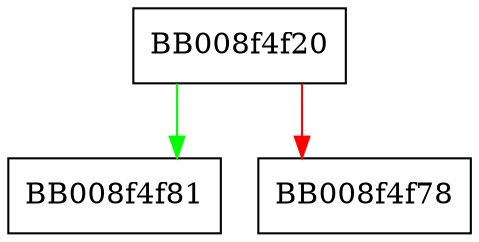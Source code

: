 digraph _dl_catch_error {
  node [shape="box"];
  graph [splines=ortho];
  BB008f4f20 -> BB008f4f81 [color="green"];
  BB008f4f20 -> BB008f4f78 [color="red"];
}